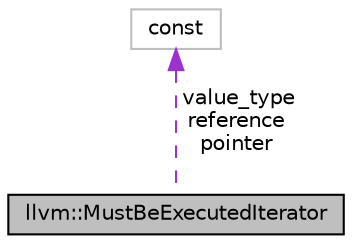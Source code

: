 digraph "llvm::MustBeExecutedIterator"
{
 // LATEX_PDF_SIZE
  bgcolor="transparent";
  edge [fontname="Helvetica",fontsize="10",labelfontname="Helvetica",labelfontsize="10"];
  node [fontname="Helvetica",fontsize="10",shape=record];
  Node1 [label="llvm::MustBeExecutedIterator",height=0.2,width=0.4,color="black", fillcolor="grey75", style="filled", fontcolor="black",tooltip="Must be executed iterators visit stretches of instructions that are guaranteed to be executed togethe..."];
  Node2 -> Node1 [dir="back",color="darkorchid3",fontsize="10",style="dashed",label=" value_type\nreference\npointer" ,fontname="Helvetica"];
  Node2 [label="const",height=0.2,width=0.4,color="grey75",tooltip=" "];
}
